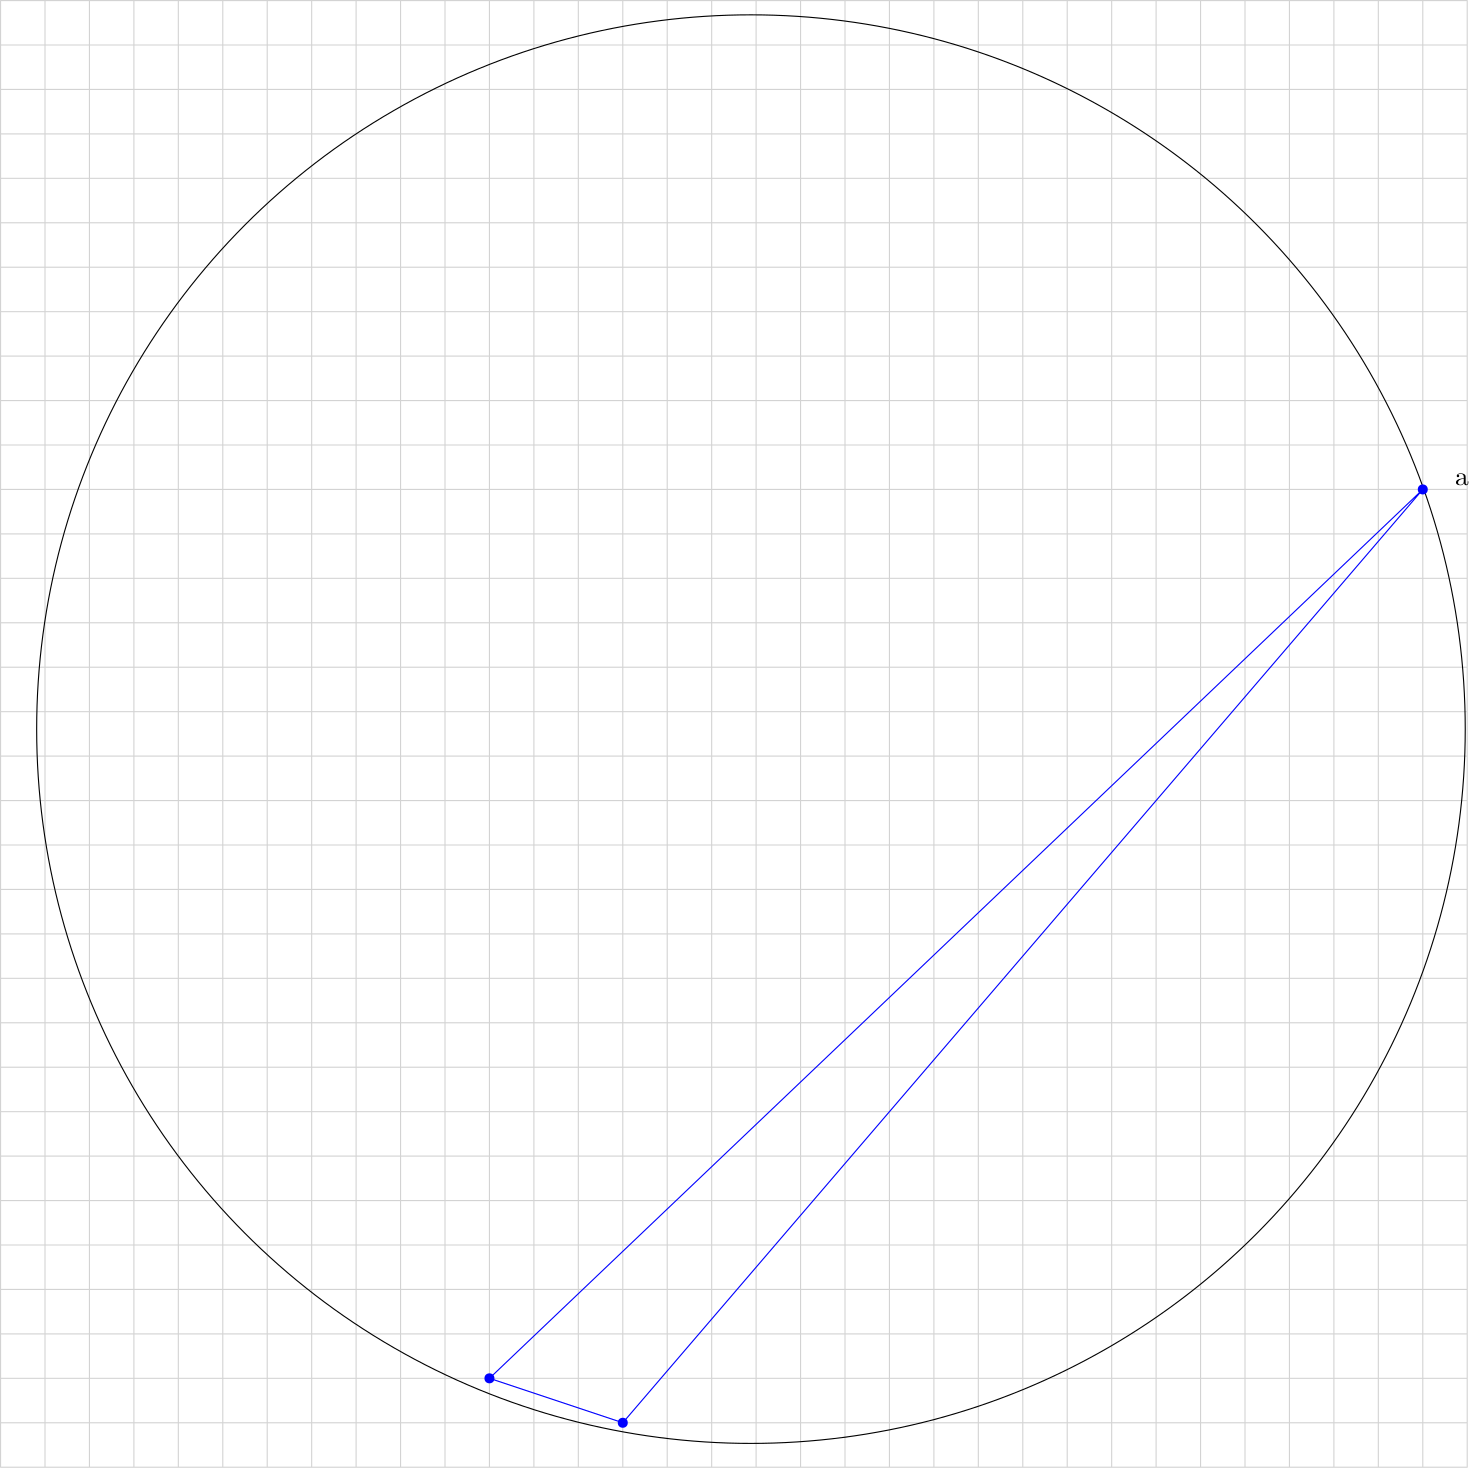<?xml version="1.0"?>
<!DOCTYPE ipe SYSTEM "ipe.dtd">
<ipe version="70005" creator="Ipe 7.1.1">
<info created="D:20130527104958" modified="D:20130531163503"/>
<ipestyle name="basic">
<symbol name="arrow/arc(spx)">
<path stroke="sym-stroke" fill="sym-stroke" pen="sym-pen">
0 0 m
-1 0.333 l
-1 -0.333 l
h
</path>
</symbol>
<symbol name="arrow/farc(spx)">
<path stroke="sym-stroke" fill="white" pen="sym-pen">
0 0 m
-1 0.333 l
-1 -0.333 l
h
</path>
</symbol>
<symbol name="mark/circle(sx)" transformations="translations">
<path fill="sym-stroke">
0.6 0 0 0.6 0 0 e
0.4 0 0 0.4 0 0 e
</path>
</symbol>
<symbol name="mark/disk(sx)" transformations="translations">
<path fill="sym-stroke">
0.6 0 0 0.6 0 0 e
</path>
</symbol>
<symbol name="mark/fdisk(sfx)" transformations="translations">
<group>
<path fill="sym-fill">
0.5 0 0 0.5 0 0 e
</path>
<path fill="sym-stroke" fillrule="eofill">
0.6 0 0 0.6 0 0 e
0.4 0 0 0.4 0 0 e
</path>
</group>
</symbol>
<symbol name="mark/box(sx)" transformations="translations">
<path fill="sym-stroke" fillrule="eofill">
-0.6 -0.6 m
0.6 -0.6 l
0.6 0.6 l
-0.6 0.6 l
h
-0.4 -0.4 m
0.4 -0.4 l
0.4 0.4 l
-0.4 0.4 l
h
</path>
</symbol>
<symbol name="mark/square(sx)" transformations="translations">
<path fill="sym-stroke">
-0.6 -0.6 m
0.6 -0.6 l
0.6 0.6 l
-0.6 0.6 l
h
</path>
</symbol>
<symbol name="mark/fsquare(sfx)" transformations="translations">
<group>
<path fill="sym-fill">
-0.5 -0.5 m
0.5 -0.5 l
0.5 0.5 l
-0.5 0.5 l
h
</path>
<path fill="sym-stroke" fillrule="eofill">
-0.6 -0.6 m
0.6 -0.6 l
0.6 0.6 l
-0.6 0.6 l
h
-0.4 -0.4 m
0.4 -0.4 l
0.4 0.4 l
-0.4 0.4 l
h
</path>
</group>
</symbol>
<symbol name="mark/cross(sx)" transformations="translations">
<group>
<path fill="sym-stroke">
-0.43 -0.57 m
0.57 0.43 l
0.43 0.57 l
-0.57 -0.43 l
h
</path>
<path fill="sym-stroke">
-0.43 0.57 m
0.57 -0.43 l
0.43 -0.57 l
-0.57 0.43 l
h
</path>
</group>
</symbol>
<symbol name="arrow/fnormal(spx)">
<path stroke="sym-stroke" fill="white" pen="sym-pen">
0 0 m
-1 0.333 l
-1 -0.333 l
h
</path>
</symbol>
<symbol name="arrow/pointed(spx)">
<path stroke="sym-stroke" fill="sym-stroke" pen="sym-pen">
0 0 m
-1 0.333 l
-0.8 0 l
-1 -0.333 l
h
</path>
</symbol>
<symbol name="arrow/fpointed(spx)">
<path stroke="sym-stroke" fill="white" pen="sym-pen">
0 0 m
-1 0.333 l
-0.8 0 l
-1 -0.333 l
h
</path>
</symbol>
<symbol name="arrow/linear(spx)">
<path stroke="sym-stroke" pen="sym-pen">
-1 0.333 m
0 0 l
-1 -0.333 l
</path>
</symbol>
<symbol name="arrow/fdouble(spx)">
<path stroke="sym-stroke" fill="white" pen="sym-pen">
0 0 m
-1 0.333 l
-1 -0.333 l
h
-1 0 m
-2 0.333 l
-2 -0.333 l
h
</path>
</symbol>
<symbol name="arrow/double(spx)">
<path stroke="sym-stroke" fill="sym-stroke" pen="sym-pen">
0 0 m
-1 0.333 l
-1 -0.333 l
h
-1 0 m
-2 0.333 l
-2 -0.333 l
h
</path>
</symbol>
<pen name="heavier" value="0.8"/>
<pen name="fat" value="1.2"/>
<pen name="ultrafat" value="2"/>
<symbolsize name="large" value="5"/>
<symbolsize name="small" value="2"/>
<symbolsize name="tiny" value="1.1"/>
<arrowsize name="large" value="10"/>
<arrowsize name="small" value="5"/>
<arrowsize name="tiny" value="3"/>
<color name="red" value="1 0 0"/>
<color name="green" value="0 1 0"/>
<color name="blue" value="0 0 1"/>
<color name="yellow" value="1 1 0"/>
<color name="orange" value="1 0.647 0"/>
<color name="gold" value="1 0.843 0"/>
<color name="purple" value="0.627 0.125 0.941"/>
<color name="gray" value="0.745"/>
<color name="brown" value="0.647 0.165 0.165"/>
<color name="navy" value="0 0 0.502"/>
<color name="pink" value="1 0.753 0.796"/>
<color name="seagreen" value="0.18 0.545 0.341"/>
<color name="turquoise" value="0.251 0.878 0.816"/>
<color name="violet" value="0.933 0.51 0.933"/>
<color name="darkblue" value="0 0 0.545"/>
<color name="darkcyan" value="0 0.545 0.545"/>
<color name="darkgray" value="0.663"/>
<color name="darkgreen" value="0 0.392 0"/>
<color name="darkmagenta" value="0.545 0 0.545"/>
<color name="darkorange" value="1 0.549 0"/>
<color name="darkred" value="0.545 0 0"/>
<color name="lightblue" value="0.678 0.847 0.902"/>
<color name="lightcyan" value="0.878 1 1"/>
<color name="lightgray" value="0.827"/>
<color name="lightgreen" value="0.565 0.933 0.565"/>
<color name="lightyellow" value="1 1 0.878"/>
<dashstyle name="dashed" value="[4] 0"/>
<dashstyle name="dotted" value="[1 3] 0"/>
<dashstyle name="dash dotted" value="[4 2 1 2] 0"/>
<dashstyle name="dash dot dotted" value="[4 2 1 2 1 2] 0"/>
<textsize name="large" value="\large"/>
<textsize name="Large" value="\Large"/>
<textsize name="LARGE" value="\LARGE"/>
<textsize name="huge" value="\huge"/>
<textsize name="Huge" value="\Huge"/>
<textsize name="small" value="\small"/>
<textsize name="footnote" value="\footnotesize"/>
<textsize name="tiny" value="\tiny"/>
<textstyle name="center" begin="\begin{center}" end="\end{center}"/>
<textstyle name="itemize" begin="\begin{itemize}" end="\end{itemize}"/>
<textstyle name="item" begin="\begin{itemize}\item{}" end="\end{itemize}"/>
<gridsize name="4 pts" value="4"/>
<gridsize name="8 pts (~3 mm)" value="8"/>
<gridsize name="16 pts (~6 mm)" value="16"/>
<gridsize name="32 pts (~12 mm)" value="32"/>
<gridsize name="10 pts (~3.5 mm)" value="10"/>
<gridsize name="20 pts (~7 mm)" value="20"/>
<gridsize name="14 pts (~5 mm)" value="14"/>
<gridsize name="28 pts (~10 mm)" value="28"/>
<gridsize name="56 pts (~20 mm)" value="56"/>
<anglesize name="90 deg" value="90"/>
<anglesize name="60 deg" value="60"/>
<anglesize name="45 deg" value="45"/>
<anglesize name="30 deg" value="30"/>
<anglesize name="22.5 deg" value="22.5"/>
<tiling name="falling" angle="-60" step="4" width="1"/>
<tiling name="rising" angle="30" step="4" width="1"/>
</ipestyle>
<page>
<layer name="alpha"/>
<layer name="beta"/>
<layer name="gamma"/>
<view layers="alpha beta" active="beta"/>
<path layer="alpha" stroke="lightgray">
0 816 m
0 288 l
16 288 l
16 816 l
32 816 l
32 288 l
48 288 l
48 816 l
64 816 l
64 288 l
80 288 l
80 816 l
96 816 l
96 288 l
112 288 l
112 816 l
128 816 l
128 288 l
144 288 l
144 816 l
160 816 l
160 288 l
176 288 l
176 816 l
192 816 l
192 288 l
208 288 l
208 816 l
224 816 l
224 288 l
240 288 l
240 816 l
256 816 l
256 288 l
272 288 l
272 816 l
288 816 l
288 288 l
304 288 l
304 816 l
320 816 l
320 288 l
336 288 l
336 816 l
352 816 l
352 288 l
368 288 l
368 816 l
384 816 l
384 288 l
400 288 l
400 816 l
416 816 l
416 288 l
432 288 l
432 816 l
448 816 l
448 288 l
464 288 l
464 816 l
480 816 l
480 288 l
496 288 l
496 816 l
512 816 l
512 288 l
528 288 l
528 816 l
0 816 l
0 800 l
528 800 l
528 784 l
0 784 l
0 768 l
528 768 l
528 752 l
0 752 l
0 736 l
528 736 l
528 720 l
0 720 l
0 704 l
528 704 l
528 688 l
0 688 l
0 672 l
528 672 l
528 656 l
0 656 l
0 640 l
528 640 l
528 624 l
0 624 l
0 608 l
528 608 l
528 592 l
0 592 l
0 576 l
528 576 l
528 560 l
0 560 l
0 544 l
528 544 l
528 528 l
0 528 l
0 512 l
528 512 l
528 496 l
0 496 l
0 480 l
528 480 l
528 464 l
0 464 l
0 448 l
528 448 l
528 432 l
0 432 l
0 416 l
528 416 l
528 400 l
0 400 l
0 384 l
528 384 l
528 368 l
0 368 l
0 352 l
528 352 l
528 336 l
0 336 l
0 320 l
528 320 l
528 304 l
0 304 l
0 288 l
528 288 l
528 288 l
</path>
<path stroke="black">
257.144 0 0 257.144 270.143 553.714 e
</path>
<use layer="gamma" name="mark/disk(sx)" pos="160 768" size="normal" stroke="brown"/>
<use name="mark/disk(sx)" pos="192 768" size="normal" stroke="brown"/>
<use name="mark/disk(sx)" pos="224 768" size="normal" stroke="brown"/>
<use name="mark/disk(sx)" pos="256 768" size="normal" stroke="brown"/>
<use name="mark/disk(sx)" pos="288 768" size="normal" stroke="brown"/>
<use name="mark/disk(sx)" pos="320 768" size="normal" stroke="brown"/>
<use name="mark/disk(sx)" pos="352 768" size="normal" stroke="brown"/>
<use name="mark/disk(sx)" pos="384 768" size="normal" stroke="brown"/>
<use name="mark/disk(sx)" pos="384 736" size="normal" stroke="brown"/>
<use name="mark/disk(sx)" pos="384 704" size="normal" stroke="brown"/>
<use name="mark/disk(sx)" pos="384 672" size="normal" stroke="brown"/>
<use name="mark/disk(sx)" pos="384 640" size="normal" stroke="brown"/>
<use name="mark/disk(sx)" pos="416 640" size="normal" stroke="brown"/>
<use name="mark/disk(sx)" pos="448 640" size="normal" stroke="brown"/>
<use name="mark/disk(sx)" pos="480 640" size="normal" stroke="brown"/>
<text layer="alpha" matrix="1 0 0 1 -4.46154 1.53846" transformations="translations" pos="528 640" stroke="black" type="label" valign="baseline">a</text>
<use layer="beta" name="mark/disk(sx)" pos="512 640" size="normal" stroke="blue"/>
<use matrix="1 0 0 1 -16 0" name="mark/disk(sx)" pos="192 320" size="normal" stroke="blue"/>
<use matrix="1 0 0 1 -16 0" name="mark/disk(sx)" pos="240 304" size="normal" stroke="blue"/>
<path stroke="blue">
512 640 m
224 304 l
176 320 l
512 640 l
</path>
</page>
</ipe>
